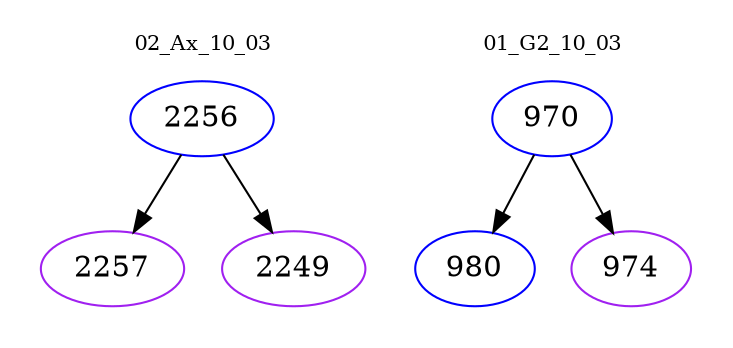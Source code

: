 digraph{
subgraph cluster_0 {
color = white
label = "02_Ax_10_03";
fontsize=10;
T0_2256 [label="2256", color="blue"]
T0_2256 -> T0_2257 [color="black"]
T0_2257 [label="2257", color="purple"]
T0_2256 -> T0_2249 [color="black"]
T0_2249 [label="2249", color="purple"]
}
subgraph cluster_1 {
color = white
label = "01_G2_10_03";
fontsize=10;
T1_970 [label="970", color="blue"]
T1_970 -> T1_980 [color="black"]
T1_980 [label="980", color="blue"]
T1_970 -> T1_974 [color="black"]
T1_974 [label="974", color="purple"]
}
}

